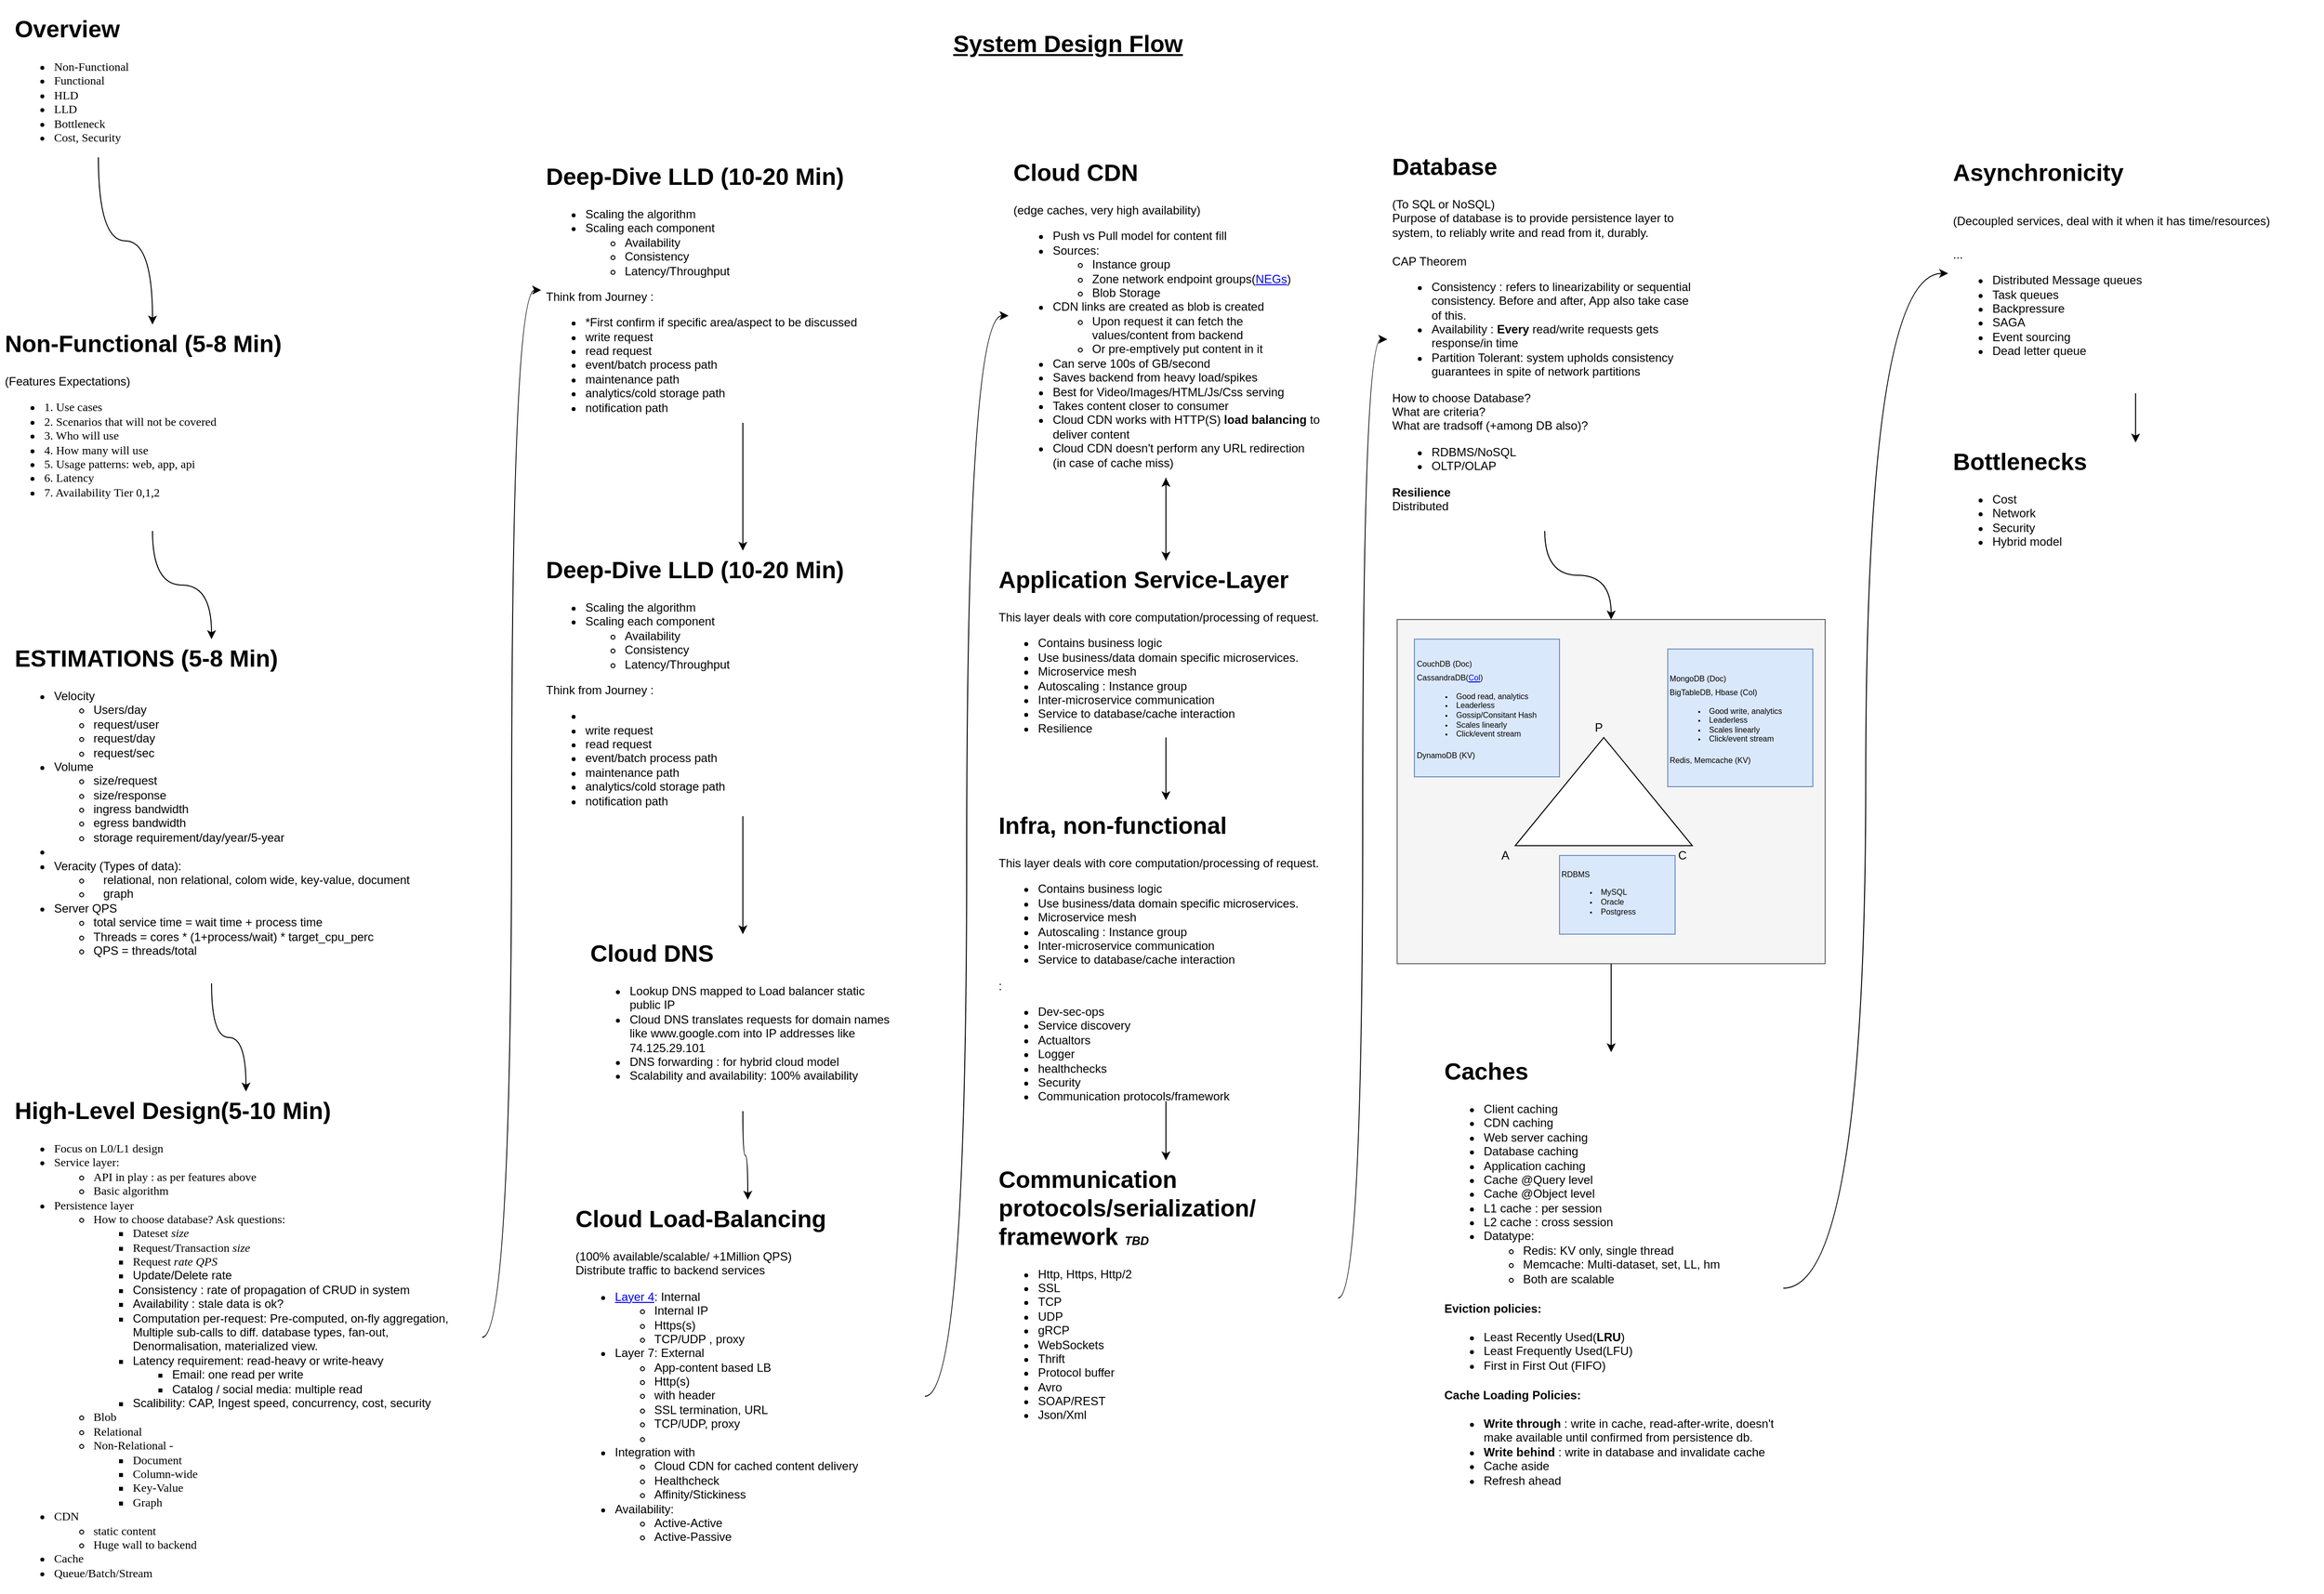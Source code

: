 <mxfile version="13.6.2" type="github">
  <diagram id="Ht1M8jgEwFfnCIfOTk4-" name="Page-1">
    <mxGraphModel dx="1019" dy="530" grid="1" gridSize="10" guides="1" tooltips="1" connect="1" arrows="1" fold="1" page="1" pageScale="1" pageWidth="3300" pageHeight="2339" math="0" shadow="0">
      <root>
        <mxCell id="0" />
        <mxCell id="1" parent="0" />
        <mxCell id="Jh1sc7k5TGZAMHPC5j6o-1" value="&lt;h1&gt;&lt;u&gt;System Design Flow&lt;/u&gt;&lt;/h1&gt;" style="text;html=1;align=center;verticalAlign=middle;resizable=0;points=[];autosize=1;" parent="1" vertex="1">
          <mxGeometry x="1010" y="40" width="250" height="50" as="geometry" />
        </mxCell>
        <mxCell id="Jh1sc7k5TGZAMHPC5j6o-7" style="edgeStyle=orthogonalEdgeStyle;orthogonalLoop=1;jettySize=auto;html=1;curved=1;" parent="1" source="Jh1sc7k5TGZAMHPC5j6o-4" target="Jh1sc7k5TGZAMHPC5j6o-5" edge="1">
          <mxGeometry relative="1" as="geometry" />
        </mxCell>
        <mxCell id="Jh1sc7k5TGZAMHPC5j6o-4" value="&lt;h1&gt;Overview&lt;/h1&gt;&lt;ul&gt;&lt;li&gt;&lt;font face=&quot;Verdana&quot;&gt;Non-Functional&lt;/font&gt;&lt;/li&gt;&lt;li&gt;&lt;font face=&quot;Verdana&quot;&gt;Functional&lt;/font&gt;&lt;/li&gt;&lt;li&gt;&lt;font face=&quot;Verdana&quot;&gt;HLD&lt;/font&gt;&lt;/li&gt;&lt;li&gt;&lt;font face=&quot;Verdana&quot;&gt;LLD&lt;/font&gt;&lt;/li&gt;&lt;li&gt;&lt;font face=&quot;Verdana&quot;&gt;Bottleneck&lt;/font&gt;&lt;/li&gt;&lt;li&gt;&lt;font face=&quot;Verdana&quot;&gt;Cost, Security&lt;/font&gt;&lt;/li&gt;&lt;/ul&gt;" style="text;html=1;strokeColor=none;fillColor=none;spacing=5;spacingTop=-20;whiteSpace=wrap;overflow=hidden;rounded=0;" parent="1" vertex="1">
          <mxGeometry x="60" y="30" width="180" height="150" as="geometry" />
        </mxCell>
        <mxCell id="Jh1sc7k5TGZAMHPC5j6o-8" style="edgeStyle=orthogonalEdgeStyle;curved=1;orthogonalLoop=1;jettySize=auto;html=1;entryX=0.5;entryY=0;entryDx=0;entryDy=0;" parent="1" source="Jh1sc7k5TGZAMHPC5j6o-5" target="Jh1sc7k5TGZAMHPC5j6o-6" edge="1">
          <mxGeometry relative="1" as="geometry" />
        </mxCell>
        <mxCell id="Jh1sc7k5TGZAMHPC5j6o-5" value="&lt;h1&gt;Non-Functional (5-8 Min)&lt;/h1&gt;&lt;div&gt;(Features Expectations)&lt;/div&gt;&lt;ul&gt;&lt;li&gt;&lt;font face=&quot;Verdana&quot;&gt;1. Use cases&lt;/font&gt;&lt;/li&gt;&lt;li&gt;&lt;font face=&quot;Verdana&quot;&gt;2. Scenarios that will not be covered&lt;/font&gt;&lt;/li&gt;&lt;li&gt;&lt;font face=&quot;Verdana&quot;&gt;3. Who will use&lt;/font&gt;&lt;/li&gt;&lt;li&gt;&lt;font face=&quot;Verdana&quot;&gt;4. How many will use&lt;/font&gt;&lt;/li&gt;&lt;li&gt;&lt;font face=&quot;Verdana&quot;&gt;5. Usage patterns: web, app, api&lt;/font&gt;&lt;/li&gt;&lt;li&gt;&lt;font face=&quot;Verdana&quot;&gt;6. Latency&lt;/font&gt;&lt;/li&gt;&lt;li&gt;&lt;font face=&quot;Verdana&quot;&gt;7. Availability&amp;nbsp;Tier 0,1,2&lt;/font&gt;&lt;/li&gt;&lt;/ul&gt;" style="text;html=1;strokeColor=none;fillColor=none;spacing=5;spacingTop=-20;whiteSpace=wrap;overflow=hidden;rounded=0;" parent="1" vertex="1">
          <mxGeometry x="50" y="350" width="310" height="210" as="geometry" />
        </mxCell>
        <mxCell id="Jh1sc7k5TGZAMHPC5j6o-10" style="edgeStyle=orthogonalEdgeStyle;curved=1;orthogonalLoop=1;jettySize=auto;html=1;entryX=0.5;entryY=0;entryDx=0;entryDy=0;" parent="1" source="Jh1sc7k5TGZAMHPC5j6o-6" target="Jh1sc7k5TGZAMHPC5j6o-9" edge="1">
          <mxGeometry relative="1" as="geometry" />
        </mxCell>
        <mxCell id="Jh1sc7k5TGZAMHPC5j6o-6" value="&lt;h1&gt;ESTIMATIONS (5-8 Min)&lt;/h1&gt;&lt;ul&gt;&lt;li&gt;&lt;span&gt;Velocity&lt;/span&gt;&lt;br&gt;&lt;/li&gt;&lt;ul&gt;&lt;li&gt;Users/day&lt;/li&gt;&lt;li&gt;request/user&lt;/li&gt;&lt;li&gt;request/day&lt;/li&gt;&lt;li&gt;request/sec&lt;/li&gt;&lt;/ul&gt;&lt;li&gt;Volume&lt;/li&gt;&lt;ul&gt;&lt;li&gt;size/request&lt;/li&gt;&lt;li&gt;size/response&lt;/li&gt;&lt;li&gt;ingress bandwidth&lt;/li&gt;&lt;li&gt;egress bandwidth&lt;/li&gt;&lt;li&gt;storage requirement/day/year/5-year&lt;/li&gt;&lt;/ul&gt;&lt;li&gt;&lt;br&gt;&lt;/li&gt;&lt;li&gt;Veracity (Types of data):&lt;/li&gt;&lt;ul&gt;&lt;li&gt;&amp;nbsp; &amp;nbsp;relational, non relational, colom wide, key-value, document&lt;/li&gt;&lt;li&gt;&amp;nbsp; &amp;nbsp;graph&lt;/li&gt;&lt;/ul&gt;&lt;li&gt;Server QPS&lt;/li&gt;&lt;ul&gt;&lt;li&gt;total service time = wait time + process time&lt;/li&gt;&lt;li&gt;Threads = cores * (1+process/wait) * target_cpu_perc&lt;/li&gt;&lt;li&gt;QPS = threads/total&lt;/li&gt;&lt;/ul&gt;&lt;/ul&gt;" style="text;html=1;strokeColor=none;fillColor=none;spacing=5;spacingTop=-20;whiteSpace=wrap;overflow=hidden;rounded=0;" parent="1" vertex="1">
          <mxGeometry x="60" y="670" width="410" height="350" as="geometry" />
        </mxCell>
        <mxCell id="Jh1sc7k5TGZAMHPC5j6o-13" style="edgeStyle=orthogonalEdgeStyle;curved=1;orthogonalLoop=1;jettySize=auto;html=1;entryX=0;entryY=0.5;entryDx=0;entryDy=0;" parent="1" source="Jh1sc7k5TGZAMHPC5j6o-9" target="Jh1sc7k5TGZAMHPC5j6o-11" edge="1">
          <mxGeometry relative="1" as="geometry" />
        </mxCell>
        <mxCell id="Jh1sc7k5TGZAMHPC5j6o-9" value="&lt;h1&gt;High-Level Design(5-10 Min)&lt;/h1&gt;&lt;ul&gt;&lt;li&gt;&lt;font face=&quot;Verdana&quot;&gt;Focus on L0/L1 design&lt;/font&gt;&lt;/li&gt;&lt;li&gt;&lt;font face=&quot;Verdana&quot;&gt;Service layer:&lt;/font&gt;&lt;/li&gt;&lt;ul&gt;&lt;li&gt;&lt;font face=&quot;Verdana&quot;&gt;API in play : as per features above&lt;/font&gt;&lt;/li&gt;&lt;li&gt;&lt;font face=&quot;Verdana&quot;&gt;Basic algorithm&lt;/font&gt;&lt;/li&gt;&lt;/ul&gt;&lt;li&gt;&lt;font face=&quot;Verdana&quot;&gt;Persistence layer&amp;nbsp;&lt;/font&gt;&lt;/li&gt;&lt;ul&gt;&lt;li&gt;&lt;font face=&quot;Verdana&quot;&gt;How to choose database? Ask questions:&lt;/font&gt;&lt;/li&gt;&lt;ul&gt;&lt;li&gt;&lt;font face=&quot;Verdana&quot;&gt;Dateset&amp;nbsp;&lt;i&gt;size&lt;/i&gt;&lt;/font&gt;&lt;/li&gt;&lt;li&gt;&lt;font face=&quot;Verdana&quot;&gt;Request/Transaction&amp;nbsp;&lt;i&gt;size&lt;/i&gt;&lt;/font&gt;&lt;/li&gt;&lt;li&gt;&lt;font face=&quot;Verdana&quot;&gt;Request &lt;i&gt;rate QPS&lt;/i&gt;&lt;/font&gt;&lt;/li&gt;&lt;li&gt;&lt;span&gt;Update/Delete rate&lt;/span&gt;&lt;br&gt;&lt;/li&gt;&lt;li&gt;Consistency : rate of propagation of CRUD in system&lt;/li&gt;&lt;li&gt;Availability : stale data is ok?&lt;/li&gt;&lt;li&gt;Computation per-request: Pre-computed, on-fly aggregation, Multiple sub-calls to diff. database types, fan-out, Denormalisation, materialized view.&lt;/li&gt;&lt;li&gt;Latency requirement: read-heavy or write-heavy&lt;/li&gt;&lt;ul&gt;&lt;li&gt;Email: one read per write&lt;/li&gt;&lt;li&gt;Catalog / social media: multiple read&lt;/li&gt;&lt;/ul&gt;&lt;li&gt;Scalibility: CAP, Ingest speed, concurrency, cost, security&lt;/li&gt;&lt;/ul&gt;&lt;li&gt;&lt;font face=&quot;Verdana&quot;&gt;Blob&lt;/font&gt;&lt;/li&gt;&lt;li&gt;&lt;font face=&quot;Verdana&quot;&gt;Relational&lt;/font&gt;&lt;/li&gt;&lt;li&gt;&lt;font face=&quot;Verdana&quot;&gt;Non-Relational&amp;nbsp;-&amp;nbsp;&lt;/font&gt;&lt;/li&gt;&lt;ul&gt;&lt;li&gt;&lt;font face=&quot;Verdana&quot;&gt;Document&amp;nbsp;&lt;/font&gt;&lt;/li&gt;&lt;li&gt;&lt;font face=&quot;Verdana&quot;&gt;Column-wide&amp;nbsp;&lt;/font&gt;&lt;/li&gt;&lt;li&gt;&lt;font face=&quot;Verdana&quot;&gt;Key-Value&amp;nbsp;&lt;/font&gt;&lt;/li&gt;&lt;li&gt;&lt;font face=&quot;Verdana&quot;&gt;Graph&amp;nbsp;&lt;/font&gt;&lt;/li&gt;&lt;/ul&gt;&lt;/ul&gt;&lt;li&gt;&lt;font face=&quot;Verdana&quot;&gt;CDN&lt;/font&gt;&lt;/li&gt;&lt;ul&gt;&lt;li&gt;&lt;font face=&quot;Verdana&quot;&gt;static content&lt;/font&gt;&lt;/li&gt;&lt;li&gt;&lt;font face=&quot;Verdana&quot;&gt;Huge wall to backend&lt;/font&gt;&lt;/li&gt;&lt;/ul&gt;&lt;li&gt;&lt;font face=&quot;Verdana&quot;&gt;Cache&lt;/font&gt;&lt;/li&gt;&lt;li&gt;&lt;font face=&quot;Verdana&quot;&gt;Queue/Batch/Stream&lt;/font&gt;&lt;/li&gt;&lt;/ul&gt;" style="text;html=1;strokeColor=none;fillColor=none;spacing=5;spacingTop=-20;whiteSpace=wrap;overflow=hidden;rounded=0;" parent="1" vertex="1">
          <mxGeometry x="60" y="1130" width="480" height="500" as="geometry" />
        </mxCell>
        <mxCell id="Jh1sc7k5TGZAMHPC5j6o-14" style="edgeStyle=orthogonalEdgeStyle;curved=1;orthogonalLoop=1;jettySize=auto;html=1;" parent="1" source="Jh1sc7k5TGZAMHPC5j6o-11" target="Jh1sc7k5TGZAMHPC5j6o-12" edge="1">
          <mxGeometry relative="1" as="geometry" />
        </mxCell>
        <mxCell id="Jh1sc7k5TGZAMHPC5j6o-11" value="&lt;h1&gt;Deep-Dive LLD (10-20 Min)&lt;/h1&gt;&lt;ul&gt;&lt;li&gt;Scaling the algorithm&lt;/li&gt;&lt;li&gt;Scaling each component&lt;/li&gt;&lt;ul&gt;&lt;li&gt;Availability&lt;/li&gt;&lt;li&gt;Consistency&lt;/li&gt;&lt;li&gt;Latency/Throughput&lt;/li&gt;&lt;/ul&gt;&lt;/ul&gt;Think from Journey :&lt;br&gt;&lt;ul&gt;&lt;li&gt;*First confirm if specific area/aspect to be discussed&lt;/li&gt;&lt;li&gt;write request&lt;/li&gt;&lt;li&gt;read request&lt;/li&gt;&lt;li&gt;event/batch process path&lt;br&gt;&lt;/li&gt;&lt;li&gt;maintenance path&lt;/li&gt;&lt;li&gt;analytics/cold storage path&lt;/li&gt;&lt;li&gt;notification path&lt;br&gt;&lt;/li&gt;&lt;/ul&gt;" style="text;html=1;strokeColor=none;fillColor=none;spacing=5;spacingTop=-20;whiteSpace=wrap;overflow=hidden;rounded=0;" parent="1" vertex="1">
          <mxGeometry x="600" y="180" width="410" height="270" as="geometry" />
        </mxCell>
        <mxCell id="Jh1sc7k5TGZAMHPC5j6o-17" style="edgeStyle=orthogonalEdgeStyle;curved=1;orthogonalLoop=1;jettySize=auto;html=1;" parent="1" source="Jh1sc7k5TGZAMHPC5j6o-12" target="Jh1sc7k5TGZAMHPC5j6o-16" edge="1">
          <mxGeometry relative="1" as="geometry" />
        </mxCell>
        <mxCell id="Jh1sc7k5TGZAMHPC5j6o-12" value="&lt;h1&gt;Deep-Dive LLD (10-20 Min)&lt;/h1&gt;&lt;ul&gt;&lt;li&gt;Scaling the algorithm&lt;/li&gt;&lt;li&gt;Scaling each component&lt;/li&gt;&lt;ul&gt;&lt;li&gt;Availability&lt;/li&gt;&lt;li&gt;Consistency&lt;/li&gt;&lt;li&gt;Latency/Throughput&lt;/li&gt;&lt;/ul&gt;&lt;/ul&gt;Think from Journey :&lt;br&gt;&lt;ul&gt;&lt;li&gt;&lt;li&gt;write request&lt;/li&gt;&lt;li&gt;read request&lt;/li&gt;&lt;li&gt;event/batch process path&lt;br&gt;&lt;/li&gt;&lt;li&gt;maintenance path&lt;/li&gt;&lt;li&gt;analytics/cold storage path&lt;/li&gt;&lt;li&gt;notification path&lt;br&gt;&lt;/li&gt;&lt;/li&gt;&lt;/ul&gt;" style="text;html=1;strokeColor=none;fillColor=none;spacing=5;spacingTop=-20;whiteSpace=wrap;overflow=hidden;rounded=0;" parent="1" vertex="1">
          <mxGeometry x="600" y="580" width="410" height="270" as="geometry" />
        </mxCell>
        <mxCell id="Jh1sc7k5TGZAMHPC5j6o-55" style="edgeStyle=orthogonalEdgeStyle;curved=1;orthogonalLoop=1;jettySize=auto;html=1;entryX=0.5;entryY=0;entryDx=0;entryDy=0;" parent="1" source="Jh1sc7k5TGZAMHPC5j6o-16" target="Jh1sc7k5TGZAMHPC5j6o-20" edge="1">
          <mxGeometry relative="1" as="geometry" />
        </mxCell>
        <mxCell id="Jh1sc7k5TGZAMHPC5j6o-16" value="&lt;h1&gt;Cloud DNS&lt;/h1&gt;&lt;p&gt;&lt;/p&gt;&lt;ul&gt;&lt;li&gt;Lookup DNS mapped to Load balancer static public IP&lt;/li&gt;&lt;li&gt;Cloud DNS translates requests for domain names like www.google.com into IP addresses like 74.125.29.101&lt;br&gt;&lt;/li&gt;&lt;li&gt;DNS forwarding : for hybrid cloud model&lt;br&gt;&lt;/li&gt;&lt;li&gt;Scalability and availability: 100% availability&lt;/li&gt;&lt;/ul&gt;&lt;p&gt;&lt;/p&gt;" style="text;html=1;strokeColor=none;fillColor=none;spacing=5;spacingTop=-20;whiteSpace=wrap;overflow=hidden;rounded=0;" parent="1" vertex="1">
          <mxGeometry x="645" y="970" width="320" height="180" as="geometry" />
        </mxCell>
        <mxCell id="Jh1sc7k5TGZAMHPC5j6o-27" style="edgeStyle=orthogonalEdgeStyle;curved=1;orthogonalLoop=1;jettySize=auto;html=1;" parent="1" source="Jh1sc7k5TGZAMHPC5j6o-18" target="Jh1sc7k5TGZAMHPC5j6o-25" edge="1">
          <mxGeometry relative="1" as="geometry" />
        </mxCell>
        <mxCell id="Jh1sc7k5TGZAMHPC5j6o-18" value="&lt;h1&gt;Cloud CDN&lt;/h1&gt;&lt;div&gt;(edge caches, very high availability)&lt;br&gt;&lt;/div&gt;&lt;p&gt;&lt;/p&gt;&lt;ul&gt;&lt;li&gt;Push vs Pull model for content fill&lt;/li&gt;&lt;li&gt;Sources:&lt;/li&gt;&lt;ul&gt;&lt;li&gt;Instance group&lt;/li&gt;&lt;li&gt;Zone network endpoint groups(&lt;a href=&quot;https://cloud.google.com/load-balancing/docs/negs/zonal-neg-concepts&quot;&gt;NEGs&lt;/a&gt;)&lt;/li&gt;&lt;li&gt;Blob Storage&lt;/li&gt;&lt;/ul&gt;&lt;li&gt;CDN links are created as blob is created&lt;/li&gt;&lt;ul&gt;&lt;li&gt;Upon request it can fetch the values/content from backend&lt;/li&gt;&lt;li&gt;Or pre-emptively put content in it&lt;/li&gt;&lt;/ul&gt;&lt;li&gt;Can serve 100s of GB/second&lt;/li&gt;&lt;li&gt;Saves backend from heavy load/spikes&lt;/li&gt;&lt;li&gt;Best for Video/Images/HTML/Js/Css serving&lt;/li&gt;&lt;li&gt;Takes content closer to consumer&lt;/li&gt;&lt;li&gt;Cloud CDN works with HTTP(S) &lt;b&gt;load balancing&lt;/b&gt; to deliver content&amp;nbsp;&lt;/li&gt;&lt;li&gt;Cloud CDN doesn&#39;t perform any URL redirection (in case of cache miss)&lt;br&gt;&lt;/li&gt;&lt;/ul&gt;&lt;p&gt;&lt;/p&gt;" style="text;html=1;spacing=5;spacingTop=-20;whiteSpace=wrap;overflow=hidden;rounded=0;" parent="1" vertex="1">
          <mxGeometry x="1075" y="176" width="320" height="330" as="geometry" />
        </mxCell>
        <mxCell id="Jh1sc7k5TGZAMHPC5j6o-57" style="edgeStyle=orthogonalEdgeStyle;curved=1;orthogonalLoop=1;jettySize=auto;html=1;entryX=0;entryY=0.5;entryDx=0;entryDy=0;" parent="1" source="Jh1sc7k5TGZAMHPC5j6o-20" target="Jh1sc7k5TGZAMHPC5j6o-18" edge="1">
          <mxGeometry relative="1" as="geometry" />
        </mxCell>
        <mxCell id="Jh1sc7k5TGZAMHPC5j6o-20" value="&lt;h1&gt;Cloud Load-Balancing&lt;/h1&gt;&lt;div&gt;(100% available/scalable/ +1Million QPS)&lt;br&gt;&lt;/div&gt;&lt;div&gt;Distribute traffic to backend services&lt;/div&gt;&lt;p&gt;&lt;/p&gt;&lt;ul&gt;&lt;li&gt;&lt;a href=&quot;https://cloud.google.com/load-balancing/docs/choosing-load-balancer&quot;&gt;Layer 4&lt;/a&gt;: Internal&lt;/li&gt;&lt;ul&gt;&lt;li&gt;Internal IP&lt;/li&gt;&lt;li&gt;Https(s)&lt;/li&gt;&lt;li&gt;TCP/UDP , proxy&lt;/li&gt;&lt;/ul&gt;&lt;li&gt;Layer 7: External&lt;br&gt;&lt;/li&gt;&lt;ul&gt;&lt;li&gt;App-content based LB&lt;/li&gt;&lt;li&gt;Http(s)&lt;/li&gt;&lt;li&gt;with header&lt;/li&gt;&lt;li&gt;SSL termination, URL&lt;/li&gt;&lt;li&gt;TCP/UDP, proxy&lt;/li&gt;&lt;li&gt;&lt;br&gt;&lt;/li&gt;&lt;/ul&gt;&lt;li&gt;Integration with&amp;nbsp;&lt;/li&gt;&lt;ul&gt;&lt;li&gt;Cloud CDN for cached content delivery&lt;/li&gt;&lt;li&gt;Healthcheck&lt;/li&gt;&lt;li&gt;Affinity/Stickiness&lt;/li&gt;&lt;/ul&gt;&lt;li&gt;Availability:&amp;nbsp;&lt;/li&gt;&lt;ul&gt;&lt;li&gt;Active-Active&lt;/li&gt;&lt;li&gt;Active-Passive&lt;/li&gt;&lt;/ul&gt;&lt;/ul&gt;&lt;p&gt;&lt;/p&gt;" style="text;html=1;strokeColor=none;fillColor=none;spacing=5;spacingTop=-20;whiteSpace=wrap;overflow=hidden;rounded=0;" parent="1" vertex="1">
          <mxGeometry x="630" y="1240" width="360" height="400" as="geometry" />
        </mxCell>
        <mxCell id="Jh1sc7k5TGZAMHPC5j6o-29" style="edgeStyle=orthogonalEdgeStyle;curved=1;orthogonalLoop=1;jettySize=auto;html=1;entryX=0.5;entryY=-0.021;entryDx=0;entryDy=0;entryPerimeter=0;" parent="1" source="Jh1sc7k5TGZAMHPC5j6o-25" target="Jh1sc7k5TGZAMHPC5j6o-28" edge="1">
          <mxGeometry relative="1" as="geometry" />
        </mxCell>
        <mxCell id="Jh1sc7k5TGZAMHPC5j6o-56" style="edgeStyle=orthogonalEdgeStyle;curved=1;orthogonalLoop=1;jettySize=auto;html=1;" parent="1" source="Jh1sc7k5TGZAMHPC5j6o-25" target="Jh1sc7k5TGZAMHPC5j6o-18" edge="1">
          <mxGeometry relative="1" as="geometry" />
        </mxCell>
        <mxCell id="Jh1sc7k5TGZAMHPC5j6o-25" value="&lt;h1&gt;Application Service-Layer&lt;/h1&gt;&lt;p&gt;This layer deals with core computation/processing of request.&lt;/p&gt;&lt;p&gt;&lt;/p&gt;&lt;ul&gt;&lt;li&gt;Contains business logic&lt;/li&gt;&lt;li&gt;Use business/data domain specific microservices.&lt;/li&gt;&lt;li&gt;Microservice mesh&lt;/li&gt;&lt;li&gt;Autoscaling : Instance group&lt;/li&gt;&lt;li&gt;Inter-microservice communication&lt;/li&gt;&lt;li&gt;Service to database/cache interaction&lt;/li&gt;&lt;li&gt;Resilience&lt;/li&gt;&lt;/ul&gt;&lt;br&gt;&lt;p&gt;&lt;/p&gt;" style="text;html=1;spacing=5;spacingTop=-20;whiteSpace=wrap;overflow=hidden;rounded=0;glass=0;sketch=0;shadow=0;" parent="1" vertex="1">
          <mxGeometry x="1060" y="590" width="350" height="180" as="geometry" />
        </mxCell>
        <mxCell id="Jh1sc7k5TGZAMHPC5j6o-31" style="edgeStyle=orthogonalEdgeStyle;curved=1;orthogonalLoop=1;jettySize=auto;html=1;entryX=0.5;entryY=0;entryDx=0;entryDy=0;" parent="1" source="Jh1sc7k5TGZAMHPC5j6o-28" target="Jh1sc7k5TGZAMHPC5j6o-30" edge="1">
          <mxGeometry relative="1" as="geometry" />
        </mxCell>
        <mxCell id="Jh1sc7k5TGZAMHPC5j6o-28" value="&lt;h1&gt;Infra, non-functional&lt;/h1&gt;&lt;p&gt;This layer deals with core computation/processing of request.&lt;/p&gt;&lt;p&gt;&lt;/p&gt;&lt;ul&gt;&lt;li&gt;Contains business logic&lt;/li&gt;&lt;li&gt;Use business/data domain specific microservices.&lt;/li&gt;&lt;li&gt;Microservice mesh&lt;/li&gt;&lt;li&gt;Autoscaling : Instance group&lt;/li&gt;&lt;li&gt;Inter-microservice communication&lt;/li&gt;&lt;li&gt;Service to database/cache interaction&lt;/li&gt;&lt;/ul&gt;:&lt;br&gt;&lt;ul&gt;&lt;li&gt;Dev-sec-ops&lt;/li&gt;&lt;li&gt;Service discovery&lt;/li&gt;&lt;li&gt;Actualtors&lt;/li&gt;&lt;li&gt;Logger&lt;/li&gt;&lt;li&gt;healthchecks&lt;/li&gt;&lt;li&gt;Security&lt;/li&gt;&lt;li&gt;Communication protocols/framework&lt;/li&gt;&lt;/ul&gt;&lt;p&gt;&lt;/p&gt;" style="text;html=1;spacing=5;spacingTop=-20;whiteSpace=wrap;overflow=hidden;rounded=0;glass=0;sketch=0;shadow=0;" parent="1" vertex="1">
          <mxGeometry x="1060" y="840" width="350" height="300" as="geometry" />
        </mxCell>
        <mxCell id="Jh1sc7k5TGZAMHPC5j6o-34" style="edgeStyle=orthogonalEdgeStyle;curved=1;orthogonalLoop=1;jettySize=auto;html=1;entryX=0;entryY=0.5;entryDx=0;entryDy=0;" parent="1" source="Jh1sc7k5TGZAMHPC5j6o-30" target="Jh1sc7k5TGZAMHPC5j6o-33" edge="1">
          <mxGeometry relative="1" as="geometry" />
        </mxCell>
        <mxCell id="Jh1sc7k5TGZAMHPC5j6o-30" value="&lt;h1&gt;Communication protocols/serialization/ framework &lt;i style=&quot;font-size: 12px&quot;&gt;TBD&lt;/i&gt;&lt;/h1&gt;&lt;ul&gt;&lt;li&gt;&lt;span&gt;Http, Https, Http/2&lt;/span&gt;&lt;br&gt;&lt;/li&gt;&lt;li&gt;&lt;span&gt;SSL&lt;/span&gt;&lt;br&gt;&lt;/li&gt;&lt;li&gt;&lt;span&gt;TCP&lt;/span&gt;&lt;br&gt;&lt;/li&gt;&lt;li&gt;&lt;span&gt;UDP&lt;/span&gt;&lt;br&gt;&lt;/li&gt;&lt;li&gt;&lt;span&gt;gRCP&lt;/span&gt;&lt;br&gt;&lt;/li&gt;&lt;li&gt;&lt;span&gt;WebSockets&lt;/span&gt;&lt;br&gt;&lt;/li&gt;&lt;li&gt;&lt;span&gt;Thrift&lt;/span&gt;&lt;br&gt;&lt;/li&gt;&lt;li&gt;&lt;span&gt;Protocol buffer&lt;/span&gt;&lt;br&gt;&lt;/li&gt;&lt;li&gt;&lt;span&gt;Avro&lt;/span&gt;&lt;br&gt;&lt;/li&gt;&lt;li&gt;&lt;span&gt;SOAP/REST&lt;/span&gt;&lt;br&gt;&lt;/li&gt;&lt;li&gt;&lt;span&gt;Json/Xml&lt;/span&gt;&lt;br&gt;&lt;/li&gt;&lt;/ul&gt;&lt;p&gt;&lt;/p&gt;" style="text;html=1;spacing=5;spacingTop=-20;whiteSpace=wrap;overflow=hidden;rounded=0;glass=0;sketch=0;shadow=0;" parent="1" vertex="1">
          <mxGeometry x="1060" y="1200" width="350" height="280" as="geometry" />
        </mxCell>
        <mxCell id="Jh1sc7k5TGZAMHPC5j6o-32" style="edgeStyle=orthogonalEdgeStyle;curved=1;orthogonalLoop=1;jettySize=auto;html=1;exitX=0.5;exitY=1;exitDx=0;exitDy=0;" parent="1" source="Jh1sc7k5TGZAMHPC5j6o-30" target="Jh1sc7k5TGZAMHPC5j6o-30" edge="1">
          <mxGeometry relative="1" as="geometry" />
        </mxCell>
        <mxCell id="Jh1sc7k5TGZAMHPC5j6o-52" style="edgeStyle=orthogonalEdgeStyle;curved=1;orthogonalLoop=1;jettySize=auto;html=1;entryX=0.5;entryY=0;entryDx=0;entryDy=0;" parent="1" source="Jh1sc7k5TGZAMHPC5j6o-33" target="Jh1sc7k5TGZAMHPC5j6o-36" edge="1">
          <mxGeometry relative="1" as="geometry" />
        </mxCell>
        <mxCell id="Jh1sc7k5TGZAMHPC5j6o-33" value="&lt;h1&gt;Database&lt;/h1&gt;&lt;div&gt;(To SQL or NoSQL)&lt;br&gt;&lt;/div&gt;&lt;div&gt;Purpose of database is to provide persistence layer to system, to reliably write and read from it, durably.&lt;/div&gt;&lt;div&gt;&lt;br&gt;&lt;/div&gt;&lt;div&gt;CAP Theorem&lt;/div&gt;&lt;p&gt;&lt;/p&gt;&lt;ul&gt;&lt;li&gt;Consistency :&amp;nbsp;refers to linearizability or sequential consistency. Before and after, App also take case of this.&lt;/li&gt;&lt;li&gt;Availability : &lt;b&gt;Every &lt;/b&gt;read/write requests gets response/in time&lt;br&gt;&lt;/li&gt;&lt;li&gt;Partition Tolerant: system upholds consistency guarantees in spite of network partitions&lt;br&gt;&lt;/li&gt;&lt;/ul&gt;How to choose Database?&lt;br&gt;What are criteria?&lt;br&gt;What are tradsoff (+among DB also)?&lt;br&gt;&lt;ul&gt;&lt;li&gt;RDBMS/NoSQL&lt;/li&gt;&lt;li&gt;OLTP/OLAP&lt;/li&gt;&lt;/ul&gt;&lt;span&gt;&lt;b&gt;Resilience&lt;/b&gt;&lt;/span&gt;&lt;br&gt;Distributed&amp;nbsp;&lt;br&gt;&lt;p&gt;&lt;/p&gt;" style="text;html=1;spacing=5;spacingTop=-20;whiteSpace=wrap;overflow=hidden;rounded=0;" parent="1" vertex="1">
          <mxGeometry x="1460" y="170" width="320" height="390" as="geometry" />
        </mxCell>
        <mxCell id="Jh1sc7k5TGZAMHPC5j6o-46" value="" style="group" parent="1" vertex="1" connectable="0">
          <mxGeometry x="1470" y="650" width="435" height="350" as="geometry" />
        </mxCell>
        <mxCell id="Jh1sc7k5TGZAMHPC5j6o-36" value="" style="rounded=0;whiteSpace=wrap;html=1;shadow=0;glass=0;sketch=0;fillColor=#f5f5f5;strokeColor=#666666;fontColor=#333333;" parent="Jh1sc7k5TGZAMHPC5j6o-46" vertex="1">
          <mxGeometry width="435" height="350" as="geometry" />
        </mxCell>
        <mxCell id="Jh1sc7k5TGZAMHPC5j6o-35" value="" style="triangle;whiteSpace=wrap;html=1;rounded=0;shadow=0;glass=0;sketch=0;rotation=-90;" parent="Jh1sc7k5TGZAMHPC5j6o-46" vertex="1">
          <mxGeometry x="155" y="85" width="110" height="180" as="geometry" />
        </mxCell>
        <mxCell id="Jh1sc7k5TGZAMHPC5j6o-40" value="&lt;font style=&quot;font-size: 8px&quot;&gt;RDBMS&lt;br&gt;&lt;/font&gt;&lt;ul style=&quot;font-size: 8px&quot;&gt;&lt;li&gt;&lt;font style=&quot;font-size: 8px&quot;&gt;MySQL&lt;/font&gt;&lt;/li&gt;&lt;li&gt;&lt;font style=&quot;font-size: 8px&quot;&gt;Oracle&lt;/font&gt;&lt;/li&gt;&lt;li&gt;&lt;font style=&quot;font-size: 8px&quot;&gt;Postgress&lt;/font&gt;&lt;/li&gt;&lt;/ul&gt;" style="text;html=1;strokeColor=#6c8ebf;fillColor=#dae8fc;align=left;verticalAlign=middle;whiteSpace=wrap;rounded=0;shadow=0;glass=0;sketch=0;" parent="Jh1sc7k5TGZAMHPC5j6o-46" vertex="1">
          <mxGeometry x="165" y="240" width="117.5" height="80" as="geometry" />
        </mxCell>
        <mxCell id="Jh1sc7k5TGZAMHPC5j6o-41" value="&lt;span style=&quot;font-size: 8px&quot;&gt;CouchDB (Doc)&lt;/span&gt;&lt;br&gt;&lt;span style=&quot;font-size: 8px&quot;&gt;CassandraDB(&lt;a href=&quot;https://www.omnisci.com/technical-glossary/columnar-database#:~:text=A%20columnar%20database%20is%20preferred,cost%20hardware%20to%20increase%20throughput.&quot;&gt;Col&lt;/a&gt;)&lt;br&gt;&lt;ul&gt;&lt;li&gt;Good read, analytics&lt;/li&gt;&lt;li&gt;Leaderless&lt;/li&gt;&lt;li&gt;Gossip/Consitant Hash&lt;/li&gt;&lt;li&gt;Scales linearly&lt;/li&gt;&lt;li&gt;Click/event stream&lt;/li&gt;&lt;/ul&gt;&lt;/span&gt;&lt;span style=&quot;font-size: 8px&quot;&gt;DynamoDB (KV)&lt;/span&gt;" style="text;html=1;strokeColor=#6c8ebf;fillColor=#dae8fc;align=left;verticalAlign=middle;whiteSpace=wrap;rounded=0;shadow=0;glass=0;sketch=0;" parent="Jh1sc7k5TGZAMHPC5j6o-46" vertex="1">
          <mxGeometry x="17.5" y="20" width="147.5" height="140" as="geometry" />
        </mxCell>
        <mxCell id="Jh1sc7k5TGZAMHPC5j6o-42" value="&lt;span style=&quot;font-size: 8px&quot;&gt;MongoDB (Doc)&lt;/span&gt;&lt;br&gt;&lt;span style=&quot;font-size: 8px&quot;&gt;BigTableDB, Hbase (Col)&lt;br&gt;&lt;ul&gt;&lt;li&gt;Good write, analytics&lt;/li&gt;&lt;li&gt;Leaderless&lt;/li&gt;&lt;li&gt;Scales linearly&lt;/li&gt;&lt;li&gt;Click/event stream&lt;/li&gt;&lt;/ul&gt;&lt;/span&gt;&lt;span style=&quot;font-size: 8px&quot;&gt;Redis, Memcache (KV)&lt;/span&gt;" style="text;html=1;strokeColor=#6c8ebf;fillColor=#dae8fc;align=left;verticalAlign=middle;whiteSpace=wrap;rounded=0;shadow=0;glass=0;sketch=0;" parent="Jh1sc7k5TGZAMHPC5j6o-46" vertex="1">
          <mxGeometry x="275" y="30" width="147.5" height="140" as="geometry" />
        </mxCell>
        <mxCell id="Jh1sc7k5TGZAMHPC5j6o-39" value="C" style="text;html=1;strokeColor=none;fillColor=none;align=center;verticalAlign=middle;whiteSpace=wrap;rounded=0;shadow=0;glass=0;sketch=0;" parent="Jh1sc7k5TGZAMHPC5j6o-46" vertex="1">
          <mxGeometry x="270" y="230" width="40" height="20" as="geometry" />
        </mxCell>
        <mxCell id="Jh1sc7k5TGZAMHPC5j6o-38" value="A" style="text;html=1;strokeColor=none;fillColor=none;align=center;verticalAlign=middle;whiteSpace=wrap;rounded=0;shadow=0;glass=0;sketch=0;" parent="Jh1sc7k5TGZAMHPC5j6o-46" vertex="1">
          <mxGeometry x="90" y="230" width="40" height="20" as="geometry" />
        </mxCell>
        <mxCell id="Jh1sc7k5TGZAMHPC5j6o-37" value="P" style="text;html=1;strokeColor=none;fillColor=none;align=center;verticalAlign=middle;whiteSpace=wrap;rounded=0;shadow=0;glass=0;sketch=0;" parent="Jh1sc7k5TGZAMHPC5j6o-46" vertex="1">
          <mxGeometry x="185" y="100" width="40" height="20" as="geometry" />
        </mxCell>
        <mxCell id="Jh1sc7k5TGZAMHPC5j6o-51" style="edgeStyle=orthogonalEdgeStyle;curved=1;orthogonalLoop=1;jettySize=auto;html=1;entryX=0;entryY=0.5;entryDx=0;entryDy=0;" parent="1" source="Jh1sc7k5TGZAMHPC5j6o-47" target="Jh1sc7k5TGZAMHPC5j6o-50" edge="1">
          <mxGeometry relative="1" as="geometry" />
        </mxCell>
        <mxCell id="Jh1sc7k5TGZAMHPC5j6o-47" value="&lt;h1&gt;Caches&lt;/h1&gt;&lt;ul&gt;&lt;li&gt;&lt;span style=&quot;font-size: 12px&quot;&gt;Client caching&lt;/span&gt;&lt;/li&gt;&lt;li&gt;&lt;span style=&quot;font-size: 12px&quot;&gt;CDN caching&lt;/span&gt;&lt;/li&gt;&lt;li&gt;&lt;span style=&quot;font-size: 12px&quot;&gt;Web server caching&lt;/span&gt;&lt;/li&gt;&lt;li&gt;&lt;span style=&quot;font-size: 12px&quot;&gt;Database caching&lt;/span&gt;&lt;/li&gt;&lt;li&gt;&lt;span style=&quot;font-size: 12px&quot;&gt;Application caching&lt;/span&gt;&lt;/li&gt;&lt;li&gt;&lt;span style=&quot;font-size: 12px&quot;&gt;Cache @Query level&lt;/span&gt;&lt;/li&gt;&lt;li&gt;&lt;span style=&quot;font-size: 12px&quot;&gt;Cache @Object level&lt;/span&gt;&lt;/li&gt;&lt;li&gt;&lt;span style=&quot;font-size: 12px&quot;&gt;L1&amp;nbsp;&lt;/span&gt;cache : per session&lt;/li&gt;&lt;li&gt;&lt;span style=&quot;font-size: 12px&quot;&gt;L2 cache : cross session&lt;/span&gt;&lt;/li&gt;&lt;li&gt;&lt;span style=&quot;font-size: 12px&quot;&gt;Datatype:&amp;nbsp;&lt;/span&gt;&lt;/li&gt;&lt;ul&gt;&lt;li&gt;&lt;span style=&quot;font-size: 12px&quot;&gt;Redis: KV only, single thread&lt;/span&gt;&lt;/li&gt;&lt;li&gt;&lt;span style=&quot;font-size: 12px&quot;&gt;Memcache: Multi-dataset, set, LL, hm&lt;/span&gt;&lt;/li&gt;&lt;li&gt;&lt;span style=&quot;font-size: 12px&quot;&gt;Both are scalable&lt;/span&gt;&lt;/li&gt;&lt;/ul&gt;&lt;/ul&gt;&lt;h3&gt;&lt;span style=&quot;font-size: 12px&quot;&gt;Eviction policies:&lt;/span&gt;&lt;/h3&gt;&lt;div&gt;&lt;ul&gt;&lt;li&gt;&lt;span style=&quot;font-size: 12px&quot;&gt;Least Recently Used(&lt;b&gt;LRU&lt;/b&gt;)&lt;/span&gt;&lt;/li&gt;&lt;li&gt;&lt;span style=&quot;font-size: 12px&quot;&gt;Least Frequently Used(LFU)&lt;/span&gt;&lt;/li&gt;&lt;li&gt;&lt;span style=&quot;font-size: 12px&quot;&gt;First in First Out (FIFO)&lt;/span&gt;&lt;/li&gt;&lt;/ul&gt;&lt;/div&gt;&lt;h3&gt;&lt;span style=&quot;font-size: 12px&quot;&gt;Cache Loading Policies:&lt;/span&gt;&lt;/h3&gt;&lt;div&gt;&lt;ul&gt;&lt;li&gt;&lt;span style=&quot;font-size: 12px&quot;&gt;&lt;b&gt;Write through&lt;/b&gt; : write in cache, read-after-write, doesn&#39;t make available&amp;nbsp;until confirmed from persistence&amp;nbsp;db.&lt;/span&gt;&lt;/li&gt;&lt;li&gt;&lt;span style=&quot;font-size: 12px&quot;&gt;&lt;b&gt;Write behind&lt;/b&gt; : write in database and invalidate cache&lt;/span&gt;&lt;/li&gt;&lt;li&gt;&lt;span style=&quot;font-size: 12px&quot;&gt;Cache aside&lt;/span&gt;&lt;/li&gt;&lt;li&gt;&lt;span style=&quot;font-size: 12px&quot;&gt;Refresh ahead&lt;/span&gt;&lt;/li&gt;&lt;/ul&gt;&lt;/div&gt;&lt;p&gt;&lt;/p&gt;" style="text;html=1;spacing=5;spacingTop=-20;whiteSpace=wrap;overflow=hidden;rounded=0;glass=0;sketch=0;shadow=0;" parent="1" vertex="1">
          <mxGeometry x="1512.5" y="1090" width="350" height="480" as="geometry" />
        </mxCell>
        <mxCell id="Jh1sc7k5TGZAMHPC5j6o-48" style="edgeStyle=orthogonalEdgeStyle;curved=1;orthogonalLoop=1;jettySize=auto;html=1;entryX=0.5;entryY=0;entryDx=0;entryDy=0;" parent="1" source="Jh1sc7k5TGZAMHPC5j6o-36" target="Jh1sc7k5TGZAMHPC5j6o-47" edge="1">
          <mxGeometry relative="1" as="geometry" />
        </mxCell>
        <mxCell id="Jh1sc7k5TGZAMHPC5j6o-49" style="edgeStyle=orthogonalEdgeStyle;curved=1;orthogonalLoop=1;jettySize=auto;html=1;exitX=0.5;exitY=1;exitDx=0;exitDy=0;" parent="1" source="Jh1sc7k5TGZAMHPC5j6o-47" target="Jh1sc7k5TGZAMHPC5j6o-47" edge="1">
          <mxGeometry relative="1" as="geometry" />
        </mxCell>
        <mxCell id="Jh1sc7k5TGZAMHPC5j6o-54" style="edgeStyle=orthogonalEdgeStyle;curved=1;orthogonalLoop=1;jettySize=auto;html=1;entryX=0.5;entryY=0;entryDx=0;entryDy=0;" parent="1" source="Jh1sc7k5TGZAMHPC5j6o-50" target="Jh1sc7k5TGZAMHPC5j6o-53" edge="1">
          <mxGeometry relative="1" as="geometry" />
        </mxCell>
        <mxCell id="Jh1sc7k5TGZAMHPC5j6o-50" value="&lt;h1&gt;&lt;span style=&quot;font-size: 24px&quot;&gt;Asynchronicity&lt;/span&gt;&lt;br&gt;&lt;/h1&gt;&lt;h1&gt;&lt;span style=&quot;font-size: 12px ; font-weight: normal&quot;&gt;(Decoupled services, deal with it when it has time/resources)&lt;/span&gt;&lt;br&gt;&lt;/h1&gt;&lt;div&gt;&lt;/div&gt;...&lt;br&gt;&lt;ul&gt;&lt;li&gt;&lt;span style=&quot;font-size: 12px&quot;&gt;Distributed Message queues&lt;/span&gt;&lt;span&gt;&amp;nbsp; &amp;nbsp; &amp;nbsp;&amp;nbsp;&lt;/span&gt;&lt;/li&gt;&lt;li&gt;&lt;span&gt;Task queues&lt;/span&gt;&lt;br&gt;&lt;/li&gt;&lt;li&gt;&lt;span&gt;Backpressure&lt;/span&gt;&lt;/li&gt;&lt;li&gt;&lt;span&gt;SAGA&lt;/span&gt;&lt;/li&gt;&lt;li&gt;&lt;span style=&quot;font-size: 12px&quot;&gt;Event sourcing&lt;/span&gt;&lt;/li&gt;&lt;li&gt;&lt;span style=&quot;font-size: 12px&quot;&gt;Dead letter queue&lt;/span&gt;&lt;/li&gt;&lt;/ul&gt;&lt;p&gt;&lt;/p&gt;" style="text;html=1;spacing=5;spacingTop=-20;whiteSpace=wrap;overflow=hidden;rounded=0;" parent="1" vertex="1">
          <mxGeometry x="2030" y="176" width="381" height="244" as="geometry" />
        </mxCell>
        <mxCell id="Jh1sc7k5TGZAMHPC5j6o-53" value="&lt;h1&gt;&lt;span style=&quot;font-size: 24px&quot;&gt;Bottlenecks&lt;/span&gt;&lt;br&gt;&lt;/h1&gt;&lt;h1&gt;&lt;/h1&gt;&lt;ul&gt;&lt;li&gt;&lt;span style=&quot;font-size: 12px&quot;&gt;Cost&lt;/span&gt;&lt;span&gt;&amp;nbsp; &amp;nbsp; &amp;nbsp;&amp;nbsp;&lt;/span&gt;&lt;/li&gt;&lt;li&gt;&lt;span&gt;Network&lt;/span&gt;&lt;br&gt;&lt;/li&gt;&lt;li&gt;&lt;span&gt;Security&lt;/span&gt;&lt;/li&gt;&lt;li&gt;&lt;span&gt;Hybrid model&lt;/span&gt;&lt;/li&gt;&lt;/ul&gt;&lt;p&gt;&lt;/p&gt;" style="text;html=1;spacing=5;spacingTop=-20;whiteSpace=wrap;overflow=hidden;rounded=0;" parent="1" vertex="1">
          <mxGeometry x="2030" y="470" width="381" height="150" as="geometry" />
        </mxCell>
      </root>
    </mxGraphModel>
  </diagram>
</mxfile>
